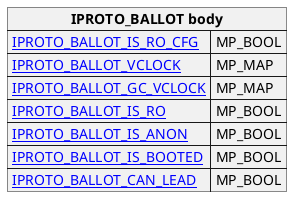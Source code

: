 @startuml

skinparam map {
    HyperlinkColor #0077FF
    FontColor #313131
    BorderColor #313131
    BackgroundColor transparent
}

json "**IPROTO_BALLOT body**" as ballot {
    "[[https://tarantool.io/en/doc/latest/dev_guide/internals/iproto/keys IPROTO_BALLOT_IS_RO_CFG]]": "MP_BOOL",
    "[[https://tarantool.io/en/doc/latest/dev_guide/internals/iproto/keys IPROTO_BALLOT_VCLOCK]]": "MP_MAP",
    "[[https://tarantool.io/en/doc/latest/dev_guide/internals/iproto/keys IPROTO_BALLOT_GC_VCLOCK]]": "MP_MAP",
    "[[https://tarantool.io/en/doc/latest/dev_guide/internals/iproto/keys IPROTO_BALLOT_IS_RO]]": "MP_BOOL",
    "[[https://tarantool.io/en/doc/latest/dev_guide/internals/iproto/keys IPROTO_BALLOT_IS_ANON]]": "MP_BOOL",
    "[[https://tarantool.io/en/doc/latest/dev_guide/internals/iproto/keys IPROTO_BALLOT_IS_BOOTED]]": "MP_BOOL",
    "[[https://tarantool.io/en/doc/latest/dev_guide/internals/iproto/keys IPROTO_BALLOT_CAN_LEAD]]": "MP_BOOL"
}

@enduml
